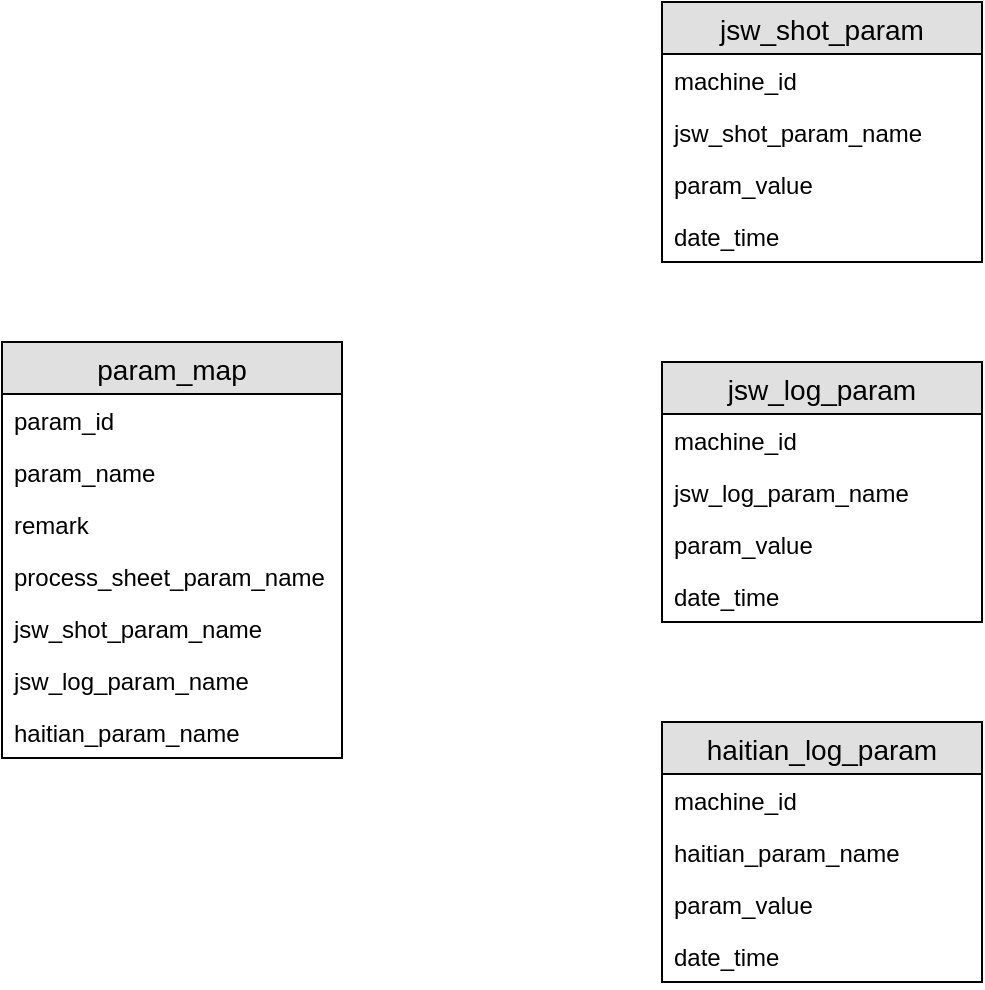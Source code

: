 <mxfile version="11.0.0" type="github"><diagram id="53tSABHtUKJGoF3nwMVO" name="ç¬¬ 1 é¡µ"><mxGraphModel dx="1038" dy="582" grid="1" gridSize="10" guides="1" tooltips="1" connect="1" arrows="1" fold="1" page="1" pageScale="1" pageWidth="1169" pageHeight="827" math="0" shadow="0"><root><mxCell id="0"/><mxCell id="1" parent="0"/><mxCell id="68vPRMs5lqR5iWlz3Yc5-1" value="jsw_shot_param" style="swimlane;fontStyle=0;childLayout=stackLayout;horizontal=1;startSize=26;fillColor=#e0e0e0;horizontalStack=0;resizeParent=1;resizeParentMax=0;resizeLast=0;collapsible=1;marginBottom=0;swimlaneFillColor=#ffffff;align=center;fontSize=14;" vertex="1" parent="1"><mxGeometry x="630" y="260" width="160" height="130" as="geometry"/></mxCell><mxCell id="68vPRMs5lqR5iWlz3Yc5-2" value="machine_id" style="text;strokeColor=none;fillColor=none;spacingLeft=4;spacingRight=4;overflow=hidden;rotatable=0;points=[[0,0.5],[1,0.5]];portConstraint=eastwest;fontSize=12;" vertex="1" parent="68vPRMs5lqR5iWlz3Yc5-1"><mxGeometry y="26" width="160" height="26" as="geometry"/></mxCell><mxCell id="68vPRMs5lqR5iWlz3Yc5-3" value="jsw_shot_param_name" style="text;strokeColor=none;fillColor=none;spacingLeft=4;spacingRight=4;overflow=hidden;rotatable=0;points=[[0,0.5],[1,0.5]];portConstraint=eastwest;fontSize=12;" vertex="1" parent="68vPRMs5lqR5iWlz3Yc5-1"><mxGeometry y="52" width="160" height="26" as="geometry"/></mxCell><mxCell id="68vPRMs5lqR5iWlz3Yc5-4" value="param_value" style="text;strokeColor=none;fillColor=none;spacingLeft=4;spacingRight=4;overflow=hidden;rotatable=0;points=[[0,0.5],[1,0.5]];portConstraint=eastwest;fontSize=12;" vertex="1" parent="68vPRMs5lqR5iWlz3Yc5-1"><mxGeometry y="78" width="160" height="26" as="geometry"/></mxCell><mxCell id="68vPRMs5lqR5iWlz3Yc5-5" value="date_time" style="text;strokeColor=none;fillColor=none;spacingLeft=4;spacingRight=4;overflow=hidden;rotatable=0;points=[[0,0.5],[1,0.5]];portConstraint=eastwest;fontSize=12;" vertex="1" parent="68vPRMs5lqR5iWlz3Yc5-1"><mxGeometry y="104" width="160" height="26" as="geometry"/></mxCell><mxCell id="68vPRMs5lqR5iWlz3Yc5-6" value="jsw_log_param" style="swimlane;fontStyle=0;childLayout=stackLayout;horizontal=1;startSize=26;fillColor=#e0e0e0;horizontalStack=0;resizeParent=1;resizeParentMax=0;resizeLast=0;collapsible=1;marginBottom=0;swimlaneFillColor=#ffffff;align=center;fontSize=14;" vertex="1" parent="1"><mxGeometry x="630" y="440" width="160" height="130" as="geometry"/></mxCell><mxCell id="68vPRMs5lqR5iWlz3Yc5-7" value="machine_id" style="text;strokeColor=none;fillColor=none;spacingLeft=4;spacingRight=4;overflow=hidden;rotatable=0;points=[[0,0.5],[1,0.5]];portConstraint=eastwest;fontSize=12;" vertex="1" parent="68vPRMs5lqR5iWlz3Yc5-6"><mxGeometry y="26" width="160" height="26" as="geometry"/></mxCell><mxCell id="68vPRMs5lqR5iWlz3Yc5-8" value="jsw_log_param_name" style="text;strokeColor=none;fillColor=none;spacingLeft=4;spacingRight=4;overflow=hidden;rotatable=0;points=[[0,0.5],[1,0.5]];portConstraint=eastwest;fontSize=12;" vertex="1" parent="68vPRMs5lqR5iWlz3Yc5-6"><mxGeometry y="52" width="160" height="26" as="geometry"/></mxCell><mxCell id="68vPRMs5lqR5iWlz3Yc5-9" value="param_value" style="text;strokeColor=none;fillColor=none;spacingLeft=4;spacingRight=4;overflow=hidden;rotatable=0;points=[[0,0.5],[1,0.5]];portConstraint=eastwest;fontSize=12;" vertex="1" parent="68vPRMs5lqR5iWlz3Yc5-6"><mxGeometry y="78" width="160" height="26" as="geometry"/></mxCell><mxCell id="68vPRMs5lqR5iWlz3Yc5-10" value="date_time" style="text;strokeColor=none;fillColor=none;spacingLeft=4;spacingRight=4;overflow=hidden;rotatable=0;points=[[0,0.5],[1,0.5]];portConstraint=eastwest;fontSize=12;" vertex="1" parent="68vPRMs5lqR5iWlz3Yc5-6"><mxGeometry y="104" width="160" height="26" as="geometry"/></mxCell><mxCell id="68vPRMs5lqR5iWlz3Yc5-11" value="haitian_log_param" style="swimlane;fontStyle=0;childLayout=stackLayout;horizontal=1;startSize=26;fillColor=#e0e0e0;horizontalStack=0;resizeParent=1;resizeParentMax=0;resizeLast=0;collapsible=1;marginBottom=0;swimlaneFillColor=#ffffff;align=center;fontSize=14;" vertex="1" parent="1"><mxGeometry x="630" y="620" width="160" height="130" as="geometry"/></mxCell><mxCell id="68vPRMs5lqR5iWlz3Yc5-12" value="machine_id" style="text;strokeColor=none;fillColor=none;spacingLeft=4;spacingRight=4;overflow=hidden;rotatable=0;points=[[0,0.5],[1,0.5]];portConstraint=eastwest;fontSize=12;" vertex="1" parent="68vPRMs5lqR5iWlz3Yc5-11"><mxGeometry y="26" width="160" height="26" as="geometry"/></mxCell><mxCell id="68vPRMs5lqR5iWlz3Yc5-13" value="haitian_param_name" style="text;strokeColor=none;fillColor=none;spacingLeft=4;spacingRight=4;overflow=hidden;rotatable=0;points=[[0,0.5],[1,0.5]];portConstraint=eastwest;fontSize=12;" vertex="1" parent="68vPRMs5lqR5iWlz3Yc5-11"><mxGeometry y="52" width="160" height="26" as="geometry"/></mxCell><mxCell id="68vPRMs5lqR5iWlz3Yc5-14" value="param_value" style="text;strokeColor=none;fillColor=none;spacingLeft=4;spacingRight=4;overflow=hidden;rotatable=0;points=[[0,0.5],[1,0.5]];portConstraint=eastwest;fontSize=12;" vertex="1" parent="68vPRMs5lqR5iWlz3Yc5-11"><mxGeometry y="78" width="160" height="26" as="geometry"/></mxCell><mxCell id="68vPRMs5lqR5iWlz3Yc5-15" value="date_time" style="text;strokeColor=none;fillColor=none;spacingLeft=4;spacingRight=4;overflow=hidden;rotatable=0;points=[[0,0.5],[1,0.5]];portConstraint=eastwest;fontSize=12;" vertex="1" parent="68vPRMs5lqR5iWlz3Yc5-11"><mxGeometry y="104" width="160" height="26" as="geometry"/></mxCell><mxCell id="68vPRMs5lqR5iWlz3Yc5-16" value="param_map" style="swimlane;fontStyle=0;childLayout=stackLayout;horizontal=1;startSize=26;fillColor=#e0e0e0;horizontalStack=0;resizeParent=1;resizeParentMax=0;resizeLast=0;collapsible=1;marginBottom=0;swimlaneFillColor=#ffffff;align=center;fontSize=14;" vertex="1" parent="1"><mxGeometry x="300" y="430" width="170" height="208" as="geometry"/></mxCell><mxCell id="68vPRMs5lqR5iWlz3Yc5-18" value="param_id" style="text;strokeColor=none;fillColor=none;spacingLeft=4;spacingRight=4;overflow=hidden;rotatable=0;points=[[0,0.5],[1,0.5]];portConstraint=eastwest;fontSize=12;" vertex="1" parent="68vPRMs5lqR5iWlz3Yc5-16"><mxGeometry y="26" width="170" height="26" as="geometry"/></mxCell><mxCell id="68vPRMs5lqR5iWlz3Yc5-20" value="param_name" style="text;strokeColor=none;fillColor=none;spacingLeft=4;spacingRight=4;overflow=hidden;rotatable=0;points=[[0,0.5],[1,0.5]];portConstraint=eastwest;fontSize=12;" vertex="1" parent="68vPRMs5lqR5iWlz3Yc5-16"><mxGeometry y="52" width="170" height="26" as="geometry"/></mxCell><mxCell id="68vPRMs5lqR5iWlz3Yc5-21" value="remark" style="text;strokeColor=none;fillColor=none;spacingLeft=4;spacingRight=4;overflow=hidden;rotatable=0;points=[[0,0.5],[1,0.5]];portConstraint=eastwest;fontSize=12;" vertex="1" parent="68vPRMs5lqR5iWlz3Yc5-16"><mxGeometry y="78" width="170" height="26" as="geometry"/></mxCell><mxCell id="68vPRMs5lqR5iWlz3Yc5-25" value="process_sheet_param_name" style="text;strokeColor=none;fillColor=none;spacingLeft=4;spacingRight=4;overflow=hidden;rotatable=0;points=[[0,0.5],[1,0.5]];portConstraint=eastwest;fontSize=12;" vertex="1" parent="68vPRMs5lqR5iWlz3Yc5-16"><mxGeometry y="104" width="170" height="26" as="geometry"/></mxCell><mxCell id="68vPRMs5lqR5iWlz3Yc5-22" value="jsw_shot_param_name" style="text;strokeColor=none;fillColor=none;spacingLeft=4;spacingRight=4;overflow=hidden;rotatable=0;points=[[0,0.5],[1,0.5]];portConstraint=eastwest;fontSize=12;" vertex="1" parent="68vPRMs5lqR5iWlz3Yc5-16"><mxGeometry y="130" width="170" height="26" as="geometry"/></mxCell><mxCell id="68vPRMs5lqR5iWlz3Yc5-24" value="jsw_log_param_name" style="text;strokeColor=none;fillColor=none;spacingLeft=4;spacingRight=4;overflow=hidden;rotatable=0;points=[[0,0.5],[1,0.5]];portConstraint=eastwest;fontSize=12;" vertex="1" parent="68vPRMs5lqR5iWlz3Yc5-16"><mxGeometry y="156" width="170" height="26" as="geometry"/></mxCell><mxCell id="68vPRMs5lqR5iWlz3Yc5-19" value="haitian_param_name" style="text;strokeColor=none;fillColor=none;spacingLeft=4;spacingRight=4;overflow=hidden;rotatable=0;points=[[0,0.5],[1,0.5]];portConstraint=eastwest;fontSize=12;" vertex="1" parent="68vPRMs5lqR5iWlz3Yc5-16"><mxGeometry y="182" width="170" height="26" as="geometry"/></mxCell></root></mxGraphModel></diagram></mxfile>